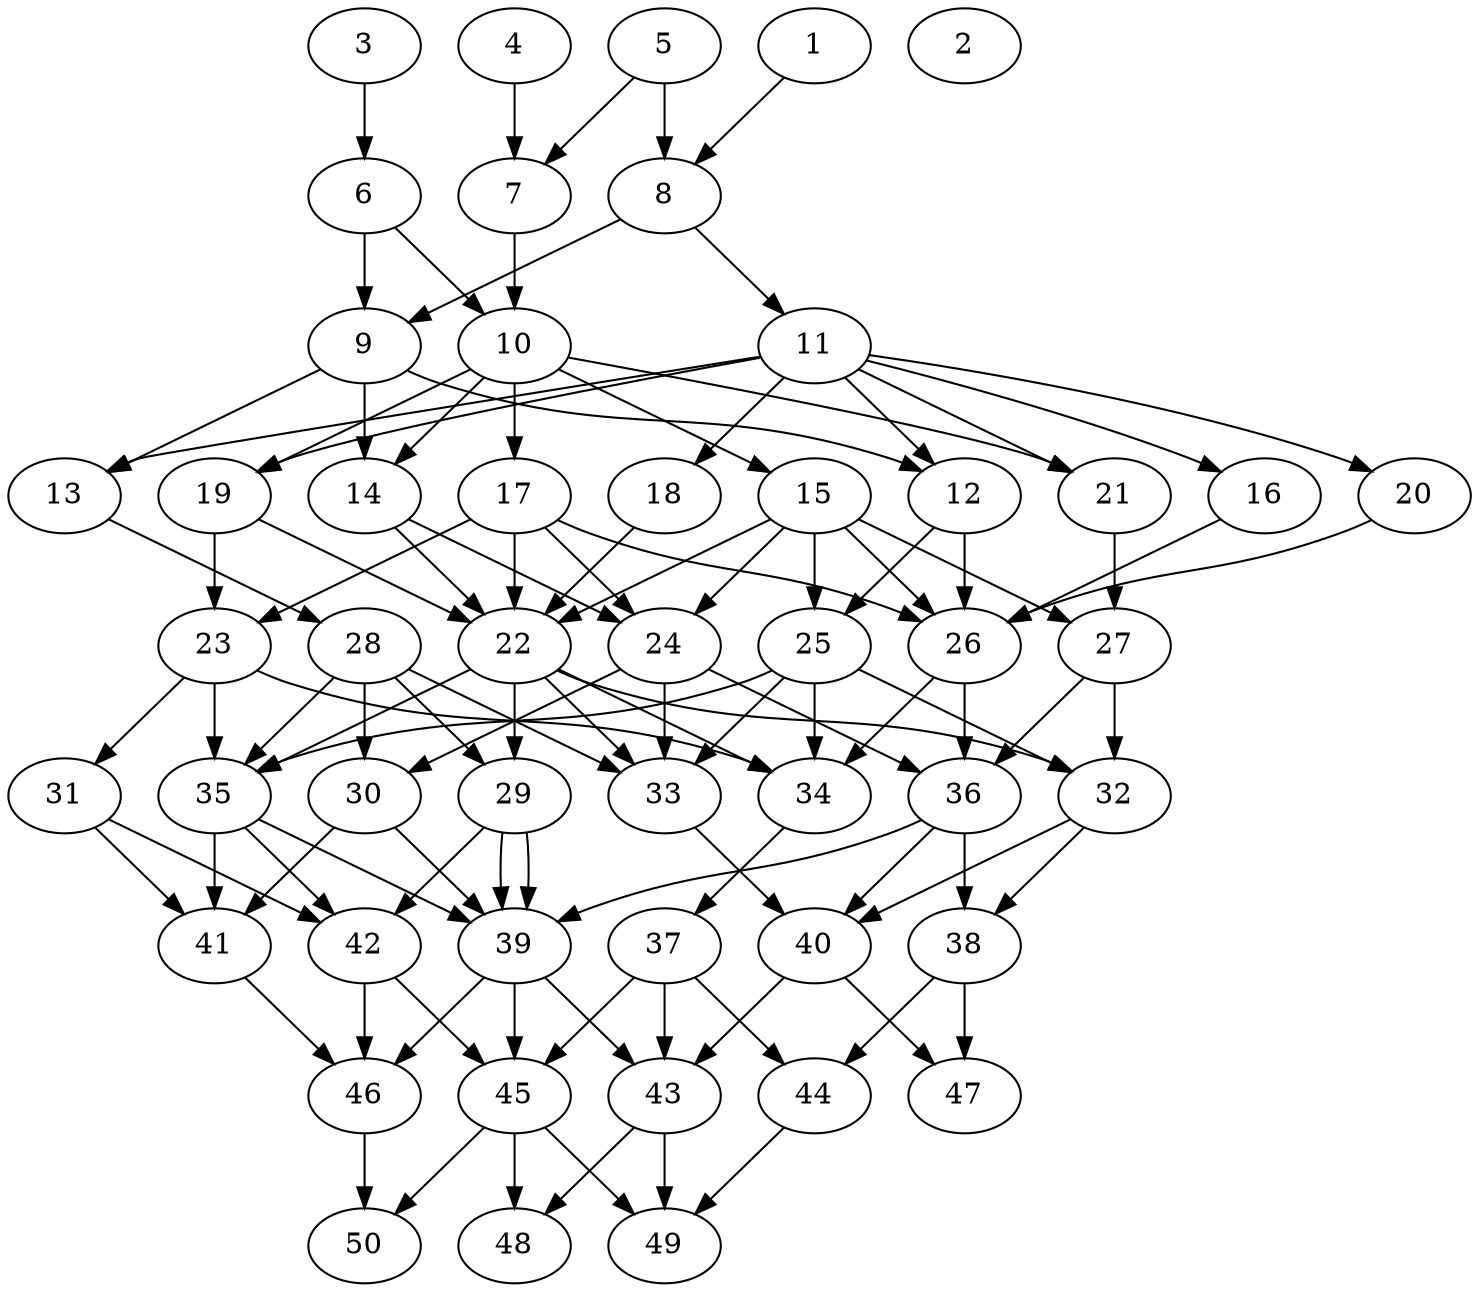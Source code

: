 // DAG automatically generated by daggen at Thu Oct  3 14:07:58 2019
// ./daggen --dot -n 50 --ccr 0.3 --fat 0.5 --regular 0.5 --density 0.6 --mindata 5242880 --maxdata 52428800 
digraph G {
  1 [size="29706240", alpha="0.14", expect_size="8911872"] 
  1 -> 8 [size ="8911872"]
  2 [size="136567467", alpha="0.07", expect_size="40970240"] 
  3 [size="120630613", alpha="0.10", expect_size="36189184"] 
  3 -> 6 [size ="36189184"]
  4 [size="60166827", alpha="0.11", expect_size="18050048"] 
  4 -> 7 [size ="18050048"]
  5 [size="133795840", alpha="0.08", expect_size="40138752"] 
  5 -> 7 [size ="40138752"]
  5 -> 8 [size ="40138752"]
  6 [size="41413973", alpha="0.07", expect_size="12424192"] 
  6 -> 9 [size ="12424192"]
  6 -> 10 [size ="12424192"]
  7 [size="44066133", alpha="0.10", expect_size="13219840"] 
  7 -> 10 [size ="13219840"]
  8 [size="129832960", alpha="0.11", expect_size="38949888"] 
  8 -> 9 [size ="38949888"]
  8 -> 11 [size ="38949888"]
  9 [size="130710187", alpha="0.02", expect_size="39213056"] 
  9 -> 12 [size ="39213056"]
  9 -> 13 [size ="39213056"]
  9 -> 14 [size ="39213056"]
  10 [size="83551573", alpha="0.09", expect_size="25065472"] 
  10 -> 14 [size ="25065472"]
  10 -> 15 [size ="25065472"]
  10 -> 17 [size ="25065472"]
  10 -> 19 [size ="25065472"]
  10 -> 21 [size ="25065472"]
  11 [size="118528000", alpha="0.15", expect_size="35558400"] 
  11 -> 12 [size ="35558400"]
  11 -> 13 [size ="35558400"]
  11 -> 16 [size ="35558400"]
  11 -> 18 [size ="35558400"]
  11 -> 19 [size ="35558400"]
  11 -> 20 [size ="35558400"]
  11 -> 21 [size ="35558400"]
  12 [size="71154347", alpha="0.13", expect_size="21346304"] 
  12 -> 25 [size ="21346304"]
  12 -> 26 [size ="21346304"]
  13 [size="126914560", alpha="0.17", expect_size="38074368"] 
  13 -> 28 [size ="38074368"]
  14 [size="51298987", alpha="0.18", expect_size="15389696"] 
  14 -> 22 [size ="15389696"]
  14 -> 24 [size ="15389696"]
  15 [size="135823360", alpha="0.07", expect_size="40747008"] 
  15 -> 22 [size ="40747008"]
  15 -> 24 [size ="40747008"]
  15 -> 25 [size ="40747008"]
  15 -> 26 [size ="40747008"]
  15 -> 27 [size ="40747008"]
  16 [size="41035093", alpha="0.05", expect_size="12310528"] 
  16 -> 26 [size ="12310528"]
  17 [size="93948587", alpha="0.05", expect_size="28184576"] 
  17 -> 22 [size ="28184576"]
  17 -> 23 [size ="28184576"]
  17 -> 24 [size ="28184576"]
  17 -> 26 [size ="28184576"]
  18 [size="170233173", alpha="0.11", expect_size="51069952"] 
  18 -> 22 [size ="51069952"]
  19 [size="98058240", alpha="0.16", expect_size="29417472"] 
  19 -> 22 [size ="29417472"]
  19 -> 23 [size ="29417472"]
  20 [size="116858880", alpha="0.11", expect_size="35057664"] 
  20 -> 26 [size ="35057664"]
  21 [size="33119573", alpha="0.06", expect_size="9935872"] 
  21 -> 27 [size ="9935872"]
  22 [size="149818027", alpha="0.17", expect_size="44945408"] 
  22 -> 29 [size ="44945408"]
  22 -> 32 [size ="44945408"]
  22 -> 33 [size ="44945408"]
  22 -> 34 [size ="44945408"]
  22 -> 35 [size ="44945408"]
  23 [size="95546027", alpha="0.01", expect_size="28663808"] 
  23 -> 31 [size ="28663808"]
  23 -> 34 [size ="28663808"]
  23 -> 35 [size ="28663808"]
  24 [size="68389547", alpha="0.10", expect_size="20516864"] 
  24 -> 30 [size ="20516864"]
  24 -> 33 [size ="20516864"]
  24 -> 36 [size ="20516864"]
  25 [size="49868800", alpha="0.15", expect_size="14960640"] 
  25 -> 32 [size ="14960640"]
  25 -> 33 [size ="14960640"]
  25 -> 34 [size ="14960640"]
  25 -> 35 [size ="14960640"]
  26 [size="106830507", alpha="0.02", expect_size="32049152"] 
  26 -> 34 [size ="32049152"]
  26 -> 36 [size ="32049152"]
  27 [size="149067093", alpha="0.13", expect_size="44720128"] 
  27 -> 32 [size ="44720128"]
  27 -> 36 [size ="44720128"]
  28 [size="33515520", alpha="0.17", expect_size="10054656"] 
  28 -> 29 [size ="10054656"]
  28 -> 30 [size ="10054656"]
  28 -> 33 [size ="10054656"]
  28 -> 35 [size ="10054656"]
  29 [size="119364267", alpha="0.17", expect_size="35809280"] 
  29 -> 39 [size ="35809280"]
  29 -> 39 [size ="35809280"]
  29 -> 42 [size ="35809280"]
  30 [size="91426133", alpha="0.04", expect_size="27427840"] 
  30 -> 39 [size ="27427840"]
  30 -> 41 [size ="27427840"]
  31 [size="174738773", alpha="0.05", expect_size="52421632"] 
  31 -> 41 [size ="52421632"]
  31 -> 42 [size ="52421632"]
  32 [size="66966187", alpha="0.12", expect_size="20089856"] 
  32 -> 38 [size ="20089856"]
  32 -> 40 [size ="20089856"]
  33 [size="44482560", alpha="0.14", expect_size="13344768"] 
  33 -> 40 [size ="13344768"]
  34 [size="53159253", alpha="0.19", expect_size="15947776"] 
  34 -> 37 [size ="15947776"]
  35 [size="135690240", alpha="0.20", expect_size="40707072"] 
  35 -> 39 [size ="40707072"]
  35 -> 41 [size ="40707072"]
  35 -> 42 [size ="40707072"]
  36 [size="93822293", alpha="0.03", expect_size="28146688"] 
  36 -> 38 [size ="28146688"]
  36 -> 39 [size ="28146688"]
  36 -> 40 [size ="28146688"]
  37 [size="108782933", alpha="0.17", expect_size="32634880"] 
  37 -> 43 [size ="32634880"]
  37 -> 44 [size ="32634880"]
  37 -> 45 [size ="32634880"]
  38 [size="49875627", alpha="0.10", expect_size="14962688"] 
  38 -> 44 [size ="14962688"]
  38 -> 47 [size ="14962688"]
  39 [size="29457067", alpha="0.13", expect_size="8837120"] 
  39 -> 43 [size ="8837120"]
  39 -> 45 [size ="8837120"]
  39 -> 46 [size ="8837120"]
  40 [size="160768000", alpha="0.08", expect_size="48230400"] 
  40 -> 43 [size ="48230400"]
  40 -> 47 [size ="48230400"]
  41 [size="38027947", alpha="0.06", expect_size="11408384"] 
  41 -> 46 [size ="11408384"]
  42 [size="76861440", alpha="0.00", expect_size="23058432"] 
  42 -> 45 [size ="23058432"]
  42 -> 46 [size ="23058432"]
  43 [size="173660160", alpha="0.05", expect_size="52098048"] 
  43 -> 48 [size ="52098048"]
  43 -> 49 [size ="52098048"]
  44 [size="123299840", alpha="0.16", expect_size="36989952"] 
  44 -> 49 [size ="36989952"]
  45 [size="116886187", alpha="0.11", expect_size="35065856"] 
  45 -> 48 [size ="35065856"]
  45 -> 49 [size ="35065856"]
  45 -> 50 [size ="35065856"]
  46 [size="115483307", alpha="0.17", expect_size="34644992"] 
  46 -> 50 [size ="34644992"]
  47 [size="142653440", alpha="0.00", expect_size="42796032"] 
  48 [size="117585920", alpha="0.05", expect_size="35275776"] 
  49 [size="35747840", alpha="0.03", expect_size="10724352"] 
  50 [size="135014400", alpha="0.11", expect_size="40504320"] 
}
